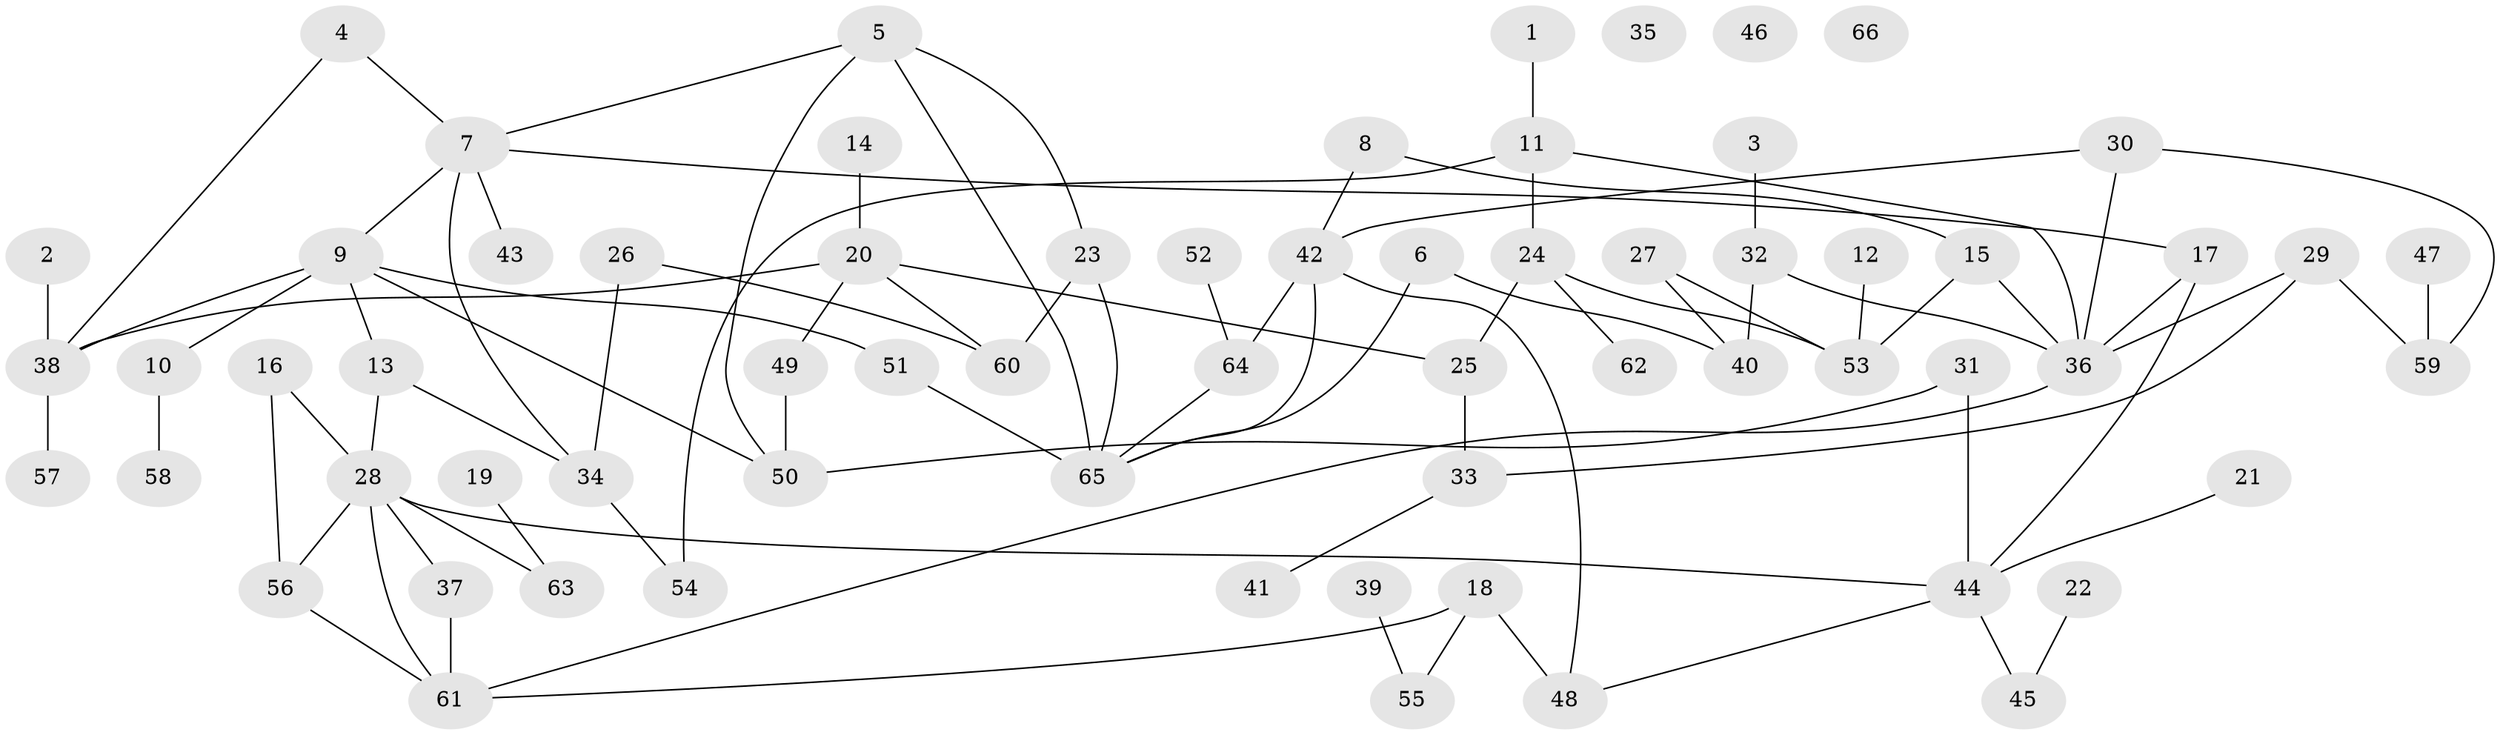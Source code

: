 // coarse degree distribution, {3: 0.15151515151515152, 1: 0.24242424242424243, 2: 0.21212121212121213, 9: 0.030303030303030304, 5: 0.09090909090909091, 8: 0.06060606060606061, 7: 0.030303030303030304, 6: 0.030303030303030304, 4: 0.06060606060606061, 0: 0.09090909090909091}
// Generated by graph-tools (version 1.1) at 2025/16/03/04/25 18:16:31]
// undirected, 66 vertices, 88 edges
graph export_dot {
graph [start="1"]
  node [color=gray90,style=filled];
  1;
  2;
  3;
  4;
  5;
  6;
  7;
  8;
  9;
  10;
  11;
  12;
  13;
  14;
  15;
  16;
  17;
  18;
  19;
  20;
  21;
  22;
  23;
  24;
  25;
  26;
  27;
  28;
  29;
  30;
  31;
  32;
  33;
  34;
  35;
  36;
  37;
  38;
  39;
  40;
  41;
  42;
  43;
  44;
  45;
  46;
  47;
  48;
  49;
  50;
  51;
  52;
  53;
  54;
  55;
  56;
  57;
  58;
  59;
  60;
  61;
  62;
  63;
  64;
  65;
  66;
  1 -- 11;
  2 -- 38;
  3 -- 32;
  4 -- 7;
  4 -- 38;
  5 -- 7;
  5 -- 23;
  5 -- 50;
  5 -- 65;
  6 -- 40;
  6 -- 65;
  7 -- 9;
  7 -- 17;
  7 -- 34;
  7 -- 43;
  8 -- 15;
  8 -- 42;
  9 -- 10;
  9 -- 13;
  9 -- 38;
  9 -- 50;
  9 -- 51;
  10 -- 58;
  11 -- 24;
  11 -- 36;
  11 -- 54;
  12 -- 53;
  13 -- 28;
  13 -- 34;
  14 -- 20;
  15 -- 36;
  15 -- 53;
  16 -- 28;
  16 -- 56;
  17 -- 36;
  17 -- 44;
  18 -- 48;
  18 -- 55;
  18 -- 61;
  19 -- 63;
  20 -- 25;
  20 -- 38;
  20 -- 49;
  20 -- 60;
  21 -- 44;
  22 -- 45;
  23 -- 60;
  23 -- 65;
  24 -- 25;
  24 -- 53;
  24 -- 62;
  25 -- 33;
  26 -- 34;
  26 -- 60;
  27 -- 40;
  27 -- 53;
  28 -- 37;
  28 -- 44;
  28 -- 56;
  28 -- 61;
  28 -- 63;
  29 -- 33;
  29 -- 36;
  29 -- 59;
  30 -- 36;
  30 -- 42;
  30 -- 59;
  31 -- 44;
  31 -- 50;
  32 -- 36;
  32 -- 40;
  33 -- 41;
  34 -- 54;
  36 -- 61;
  37 -- 61;
  38 -- 57;
  39 -- 55;
  42 -- 48;
  42 -- 64;
  42 -- 65;
  44 -- 45;
  44 -- 48;
  47 -- 59;
  49 -- 50;
  51 -- 65;
  52 -- 64;
  56 -- 61;
  64 -- 65;
}
